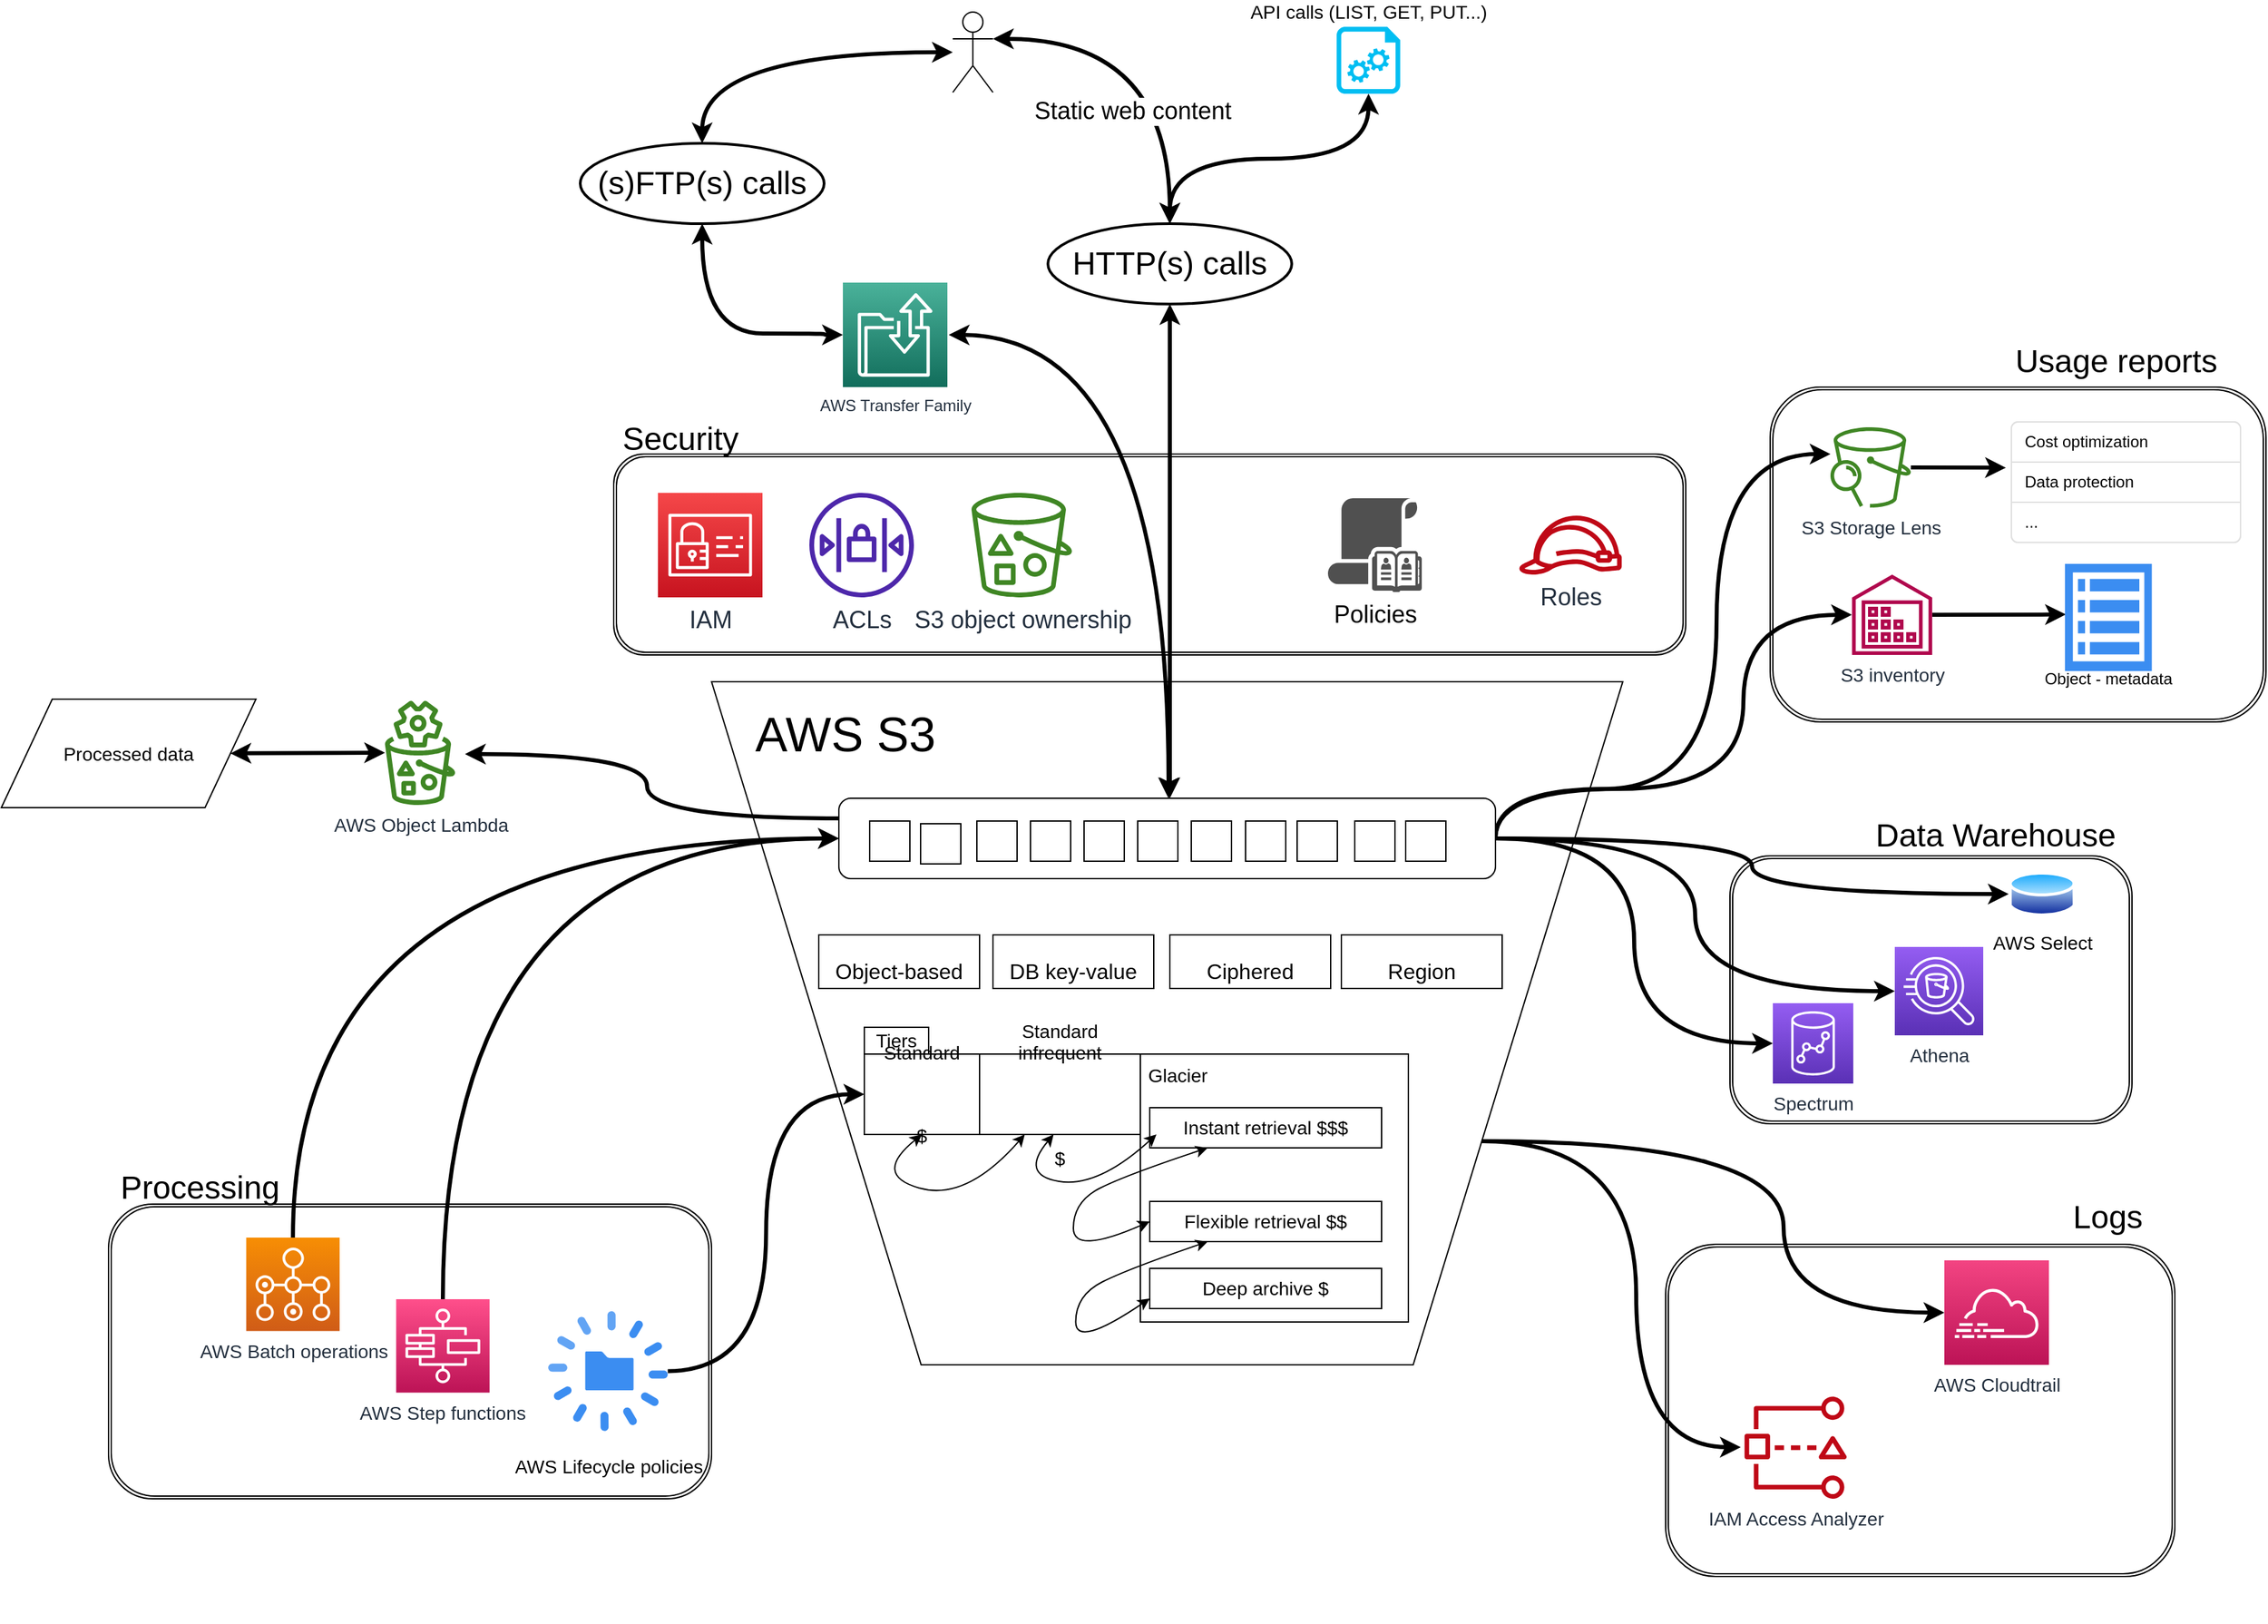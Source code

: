 <mxfile version="20.8.16" type="device"><diagram name="Página-1" id="xeMUyKzGkT68oVm6cLZ5"><mxGraphModel dx="2950" dy="1035" grid="1" gridSize="10" guides="1" tooltips="1" connect="1" arrows="1" fold="1" page="1" pageScale="1" pageWidth="1200" pageHeight="1920" math="0" shadow="0"><root><mxCell id="0"/><mxCell id="1" parent="0"/><mxCell id="gv7XpiOYQOsah1-6EKOj-10" value="&lt;font style=&quot;font-size: 24px;&quot;&gt;Security&amp;nbsp; &amp;nbsp; &amp;nbsp; &amp;nbsp; &amp;nbsp; &amp;nbsp; &amp;nbsp; &amp;nbsp; &amp;nbsp; &amp;nbsp; &amp;nbsp; &amp;nbsp; &amp;nbsp; &amp;nbsp; &amp;nbsp; &amp;nbsp; &amp;nbsp; &amp;nbsp; &amp;nbsp; &amp;nbsp; &amp;nbsp; &amp;nbsp; &amp;nbsp; &amp;nbsp; &amp;nbsp; &amp;nbsp; &amp;nbsp; &amp;nbsp; &amp;nbsp; &amp;nbsp; &amp;nbsp; &amp;nbsp; &amp;nbsp; &amp;nbsp; &amp;nbsp; &amp;nbsp; &amp;nbsp; &amp;nbsp; &amp;nbsp; &amp;nbsp; &amp;nbsp; &amp;nbsp; &amp;nbsp; &amp;nbsp; &amp;nbsp; &amp;nbsp; &amp;nbsp; &amp;nbsp; &amp;nbsp; &amp;nbsp; &amp;nbsp; &amp;nbsp; &amp;nbsp; &amp;nbsp; &amp;nbsp; &amp;nbsp; &amp;nbsp; &amp;nbsp; &amp;nbsp; &amp;nbsp; &amp;nbsp; &amp;nbsp; &amp;nbsp; &amp;nbsp; &amp;nbsp; &amp;nbsp; &amp;nbsp; &amp;nbsp; &amp;nbsp; &amp;nbsp; &amp;nbsp; &amp;nbsp; &amp;nbsp; &amp;nbsp; &amp;nbsp; &amp;nbsp; &amp;nbsp; &amp;nbsp; &amp;nbsp; &amp;nbsp; &amp;nbsp; &amp;nbsp; &amp;nbsp; &amp;nbsp; &amp;nbsp; &amp;nbsp; &amp;nbsp; &amp;nbsp; &amp;nbsp; &amp;nbsp; &amp;nbsp; &amp;nbsp; &amp;nbsp; &amp;nbsp; &amp;nbsp; &amp;nbsp; &amp;nbsp; &amp;nbsp; &amp;nbsp; &amp;nbsp; &amp;nbsp;&amp;nbsp;&lt;/font&gt;&lt;br&gt;&lt;br&gt;&lt;br&gt;&lt;br&gt;&lt;br&gt;&lt;br&gt;&lt;br&gt;&lt;br&gt;&lt;br&gt;&lt;br&gt;&lt;br&gt;" style="shape=ext;double=1;rounded=1;whiteSpace=wrap;html=1;" parent="1" vertex="1"><mxGeometry x="-53" y="370" width="800" height="150" as="geometry"/></mxCell><mxCell id="gv7XpiOYQOsah1-6EKOj-12" value="&amp;nbsp; &amp;nbsp;AWS S3&amp;nbsp; &amp;nbsp; &amp;nbsp; &amp;nbsp; &amp;nbsp; &amp;nbsp; &amp;nbsp; &amp;nbsp; &amp;nbsp; &amp;nbsp; &amp;nbsp; &amp;nbsp; &amp;nbsp; &amp;nbsp; &amp;nbsp; &amp;nbsp; &amp;nbsp; &amp;nbsp; &amp;nbsp; &amp;nbsp; &amp;nbsp; &amp;nbsp; &amp;nbsp; &amp;nbsp; &amp;nbsp; &amp;nbsp;&lt;br&gt;&lt;br&gt;&amp;nbsp; &amp;nbsp; &amp;nbsp; &amp;nbsp; &amp;nbsp; &amp;nbsp; &amp;nbsp; &amp;nbsp; &amp;nbsp; &amp;nbsp;&lt;br&gt;&lt;br&gt;&amp;nbsp; &amp;nbsp; &amp;nbsp; &amp;nbsp; &amp;nbsp; &amp;nbsp; &amp;nbsp; &amp;nbsp; &amp;nbsp; &amp;nbsp; &amp;nbsp; &amp;nbsp;&amp;nbsp;&lt;br&gt;&lt;br&gt;&lt;br&gt;&lt;br&gt;&lt;br&gt;&lt;br&gt;&lt;br&gt;" style="verticalLabelPosition=middle;verticalAlign=middle;html=1;shape=trapezoid;perimeter=trapezoidPerimeter;whiteSpace=wrap;size=0.23;arcSize=10;flipV=1;labelPosition=center;align=center;fontSize=36;" parent="1" vertex="1"><mxGeometry x="20" y="540" width="680" height="510" as="geometry"/></mxCell><mxCell id="gv7XpiOYQOsah1-6EKOj-15" value="&lt;font style=&quot;font-size: 24px;&quot;&gt;&amp;nbsp; &amp;nbsp; &amp;nbsp; &amp;nbsp; &amp;nbsp; &amp;nbsp; &amp;nbsp; &amp;nbsp; &amp;nbsp; &amp;nbsp; &amp;nbsp; &amp;nbsp; &amp;nbsp; &amp;nbsp; &amp;nbsp; &amp;nbsp; &amp;nbsp; &amp;nbsp; &amp;nbsp; &amp;nbsp; &amp;nbsp; Logs&lt;br&gt;&lt;br&gt;&lt;br&gt;&amp;nbsp;&lt;br&gt;&lt;br&gt;&lt;br&gt;&lt;br&gt;&lt;br&gt;&lt;br&gt;&lt;br&gt;&lt;br&gt;&lt;/font&gt;" style="shape=ext;double=1;rounded=1;whiteSpace=wrap;html=1;" parent="1" vertex="1"><mxGeometry x="732" y="960" width="380" height="248" as="geometry"/></mxCell><mxCell id="gv7XpiOYQOsah1-6EKOj-16" value="&lt;font size=&quot;3&quot;&gt;Object-based&lt;/font&gt;" style="rounded=0;whiteSpace=wrap;html=1;fontSize=36;" parent="1" vertex="1"><mxGeometry x="100" y="729" width="120" height="40" as="geometry"/></mxCell><mxCell id="gv7XpiOYQOsah1-6EKOj-19" value="&lt;font size=&quot;3&quot;&gt;DB key-value&lt;/font&gt;" style="rounded=0;whiteSpace=wrap;html=1;fontSize=36;" parent="1" vertex="1"><mxGeometry x="230" y="729" width="120" height="40" as="geometry"/></mxCell><mxCell id="gv7XpiOYQOsah1-6EKOj-20" value="&lt;font size=&quot;3&quot;&gt;Ciphered&lt;/font&gt;" style="rounded=0;whiteSpace=wrap;html=1;fontSize=36;" parent="1" vertex="1"><mxGeometry x="362" y="729" width="120" height="40" as="geometry"/></mxCell><mxCell id="gv7XpiOYQOsah1-6EKOj-34" value="Tiers" style="rounded=0;whiteSpace=wrap;html=1;fontSize=14;" parent="1" vertex="1"><mxGeometry x="134" y="798" width="48" height="20" as="geometry"/></mxCell><mxCell id="gv7XpiOYQOsah1-6EKOj-35" value="Standard $$$$$" style="rounded=0;whiteSpace=wrap;html=1;fontSize=14;" parent="1" vertex="1"><mxGeometry x="134" y="818" width="86" height="60" as="geometry"/></mxCell><mxCell id="gv7XpiOYQOsah1-6EKOj-36" value="Standard infrequent&lt;br&gt;&amp;nbsp;$$$$$" style="rounded=0;whiteSpace=wrap;html=1;fontSize=14;" parent="1" vertex="1"><mxGeometry x="220" y="818" width="120" height="60" as="geometry"/></mxCell><mxCell id="gv7XpiOYQOsah1-6EKOj-37" value="Glacier&amp;nbsp; &amp;nbsp; &amp;nbsp; &amp;nbsp; &amp;nbsp; &amp;nbsp; &amp;nbsp; &amp;nbsp; &amp;nbsp; &amp;nbsp; &amp;nbsp; &amp;nbsp; &amp;nbsp; &amp;nbsp; &amp;nbsp; &amp;nbsp; &amp;nbsp; &amp;nbsp; &amp;nbsp;&lt;br&gt;&lt;br&gt;&lt;br&gt;&lt;br&gt;&lt;br&gt;&lt;br&gt;&lt;br&gt;&lt;br&gt;&lt;br&gt;&lt;br&gt;&amp;nbsp; &amp;nbsp; &amp;nbsp; &amp;nbsp; &amp;nbsp;&amp;nbsp;" style="whiteSpace=wrap;html=1;aspect=fixed;fontSize=14;" parent="1" vertex="1"><mxGeometry x="340" y="818" width="200" height="200" as="geometry"/></mxCell><mxCell id="gv7XpiOYQOsah1-6EKOj-38" value="Instant retrieval $$$" style="rounded=0;whiteSpace=wrap;html=1;fontSize=14;" parent="1" vertex="1"><mxGeometry x="347" y="858" width="173" height="30" as="geometry"/></mxCell><mxCell id="gv7XpiOYQOsah1-6EKOj-39" value="Flexible retrieval $$" style="rounded=0;whiteSpace=wrap;html=1;fontSize=14;" parent="1" vertex="1"><mxGeometry x="347" y="928" width="173" height="30" as="geometry"/></mxCell><mxCell id="gv7XpiOYQOsah1-6EKOj-40" value="Deep archive $" style="rounded=0;whiteSpace=wrap;html=1;fontSize=14;" parent="1" vertex="1"><mxGeometry x="347" y="978" width="173" height="30" as="geometry"/></mxCell><mxCell id="gv7XpiOYQOsah1-6EKOj-41" value="&lt;font size=&quot;3&quot;&gt;Region&lt;/font&gt;" style="rounded=0;whiteSpace=wrap;html=1;fontSize=36;" parent="1" vertex="1"><mxGeometry x="490" y="729" width="120" height="40" as="geometry"/></mxCell><mxCell id="gv7XpiOYQOsah1-6EKOj-47" value="" style="curved=1;endArrow=classic;html=1;rounded=0;fontSize=14;exitX=0.5;exitY=1;exitDx=0;exitDy=0;startArrow=classic;startFill=1;" parent="1" source="gv7XpiOYQOsah1-6EKOj-35" target="gv7XpiOYQOsah1-6EKOj-36" edge="1"><mxGeometry width="50" height="50" relative="1" as="geometry"><mxPoint x="210" y="978" as="sourcePoint"/><mxPoint x="260" y="928" as="targetPoint"/><Array as="points"><mxPoint x="140" y="908"/><mxPoint x="210" y="928"/></Array></mxGeometry></mxCell><mxCell id="gv7XpiOYQOsah1-6EKOj-48" value="" style="curved=1;endArrow=classic;html=1;rounded=0;fontSize=14;exitX=0.5;exitY=1;exitDx=0;exitDy=0;startArrow=classic;startFill=1;" parent="1" edge="1"><mxGeometry width="50" height="50" relative="1" as="geometry"><mxPoint x="275.25" y="878" as="sourcePoint"/><mxPoint x="352" y="878" as="targetPoint"/><Array as="points"><mxPoint x="250" y="908"/><mxPoint x="308.25" y="918"/></Array></mxGeometry></mxCell><mxCell id="gv7XpiOYQOsah1-6EKOj-49" value="" style="curved=1;endArrow=classic;html=1;rounded=0;fontSize=14;exitX=0.25;exitY=1;exitDx=0;exitDy=0;entryX=0;entryY=0.5;entryDx=0;entryDy=0;startArrow=classic;startFill=1;" parent="1" source="gv7XpiOYQOsah1-6EKOj-38" target="gv7XpiOYQOsah1-6EKOj-39" edge="1"><mxGeometry width="50" height="50" relative="1" as="geometry"><mxPoint x="265.25" y="948" as="sourcePoint"/><mxPoint x="342" y="948" as="targetPoint"/><Array as="points"><mxPoint x="330" y="908"/><mxPoint x="290" y="928"/><mxPoint x="290" y="968"/></Array></mxGeometry></mxCell><mxCell id="gv7XpiOYQOsah1-6EKOj-50" value="" style="curved=1;endArrow=classic;html=1;rounded=0;fontSize=14;exitX=0.25;exitY=1;exitDx=0;exitDy=0;entryX=0;entryY=0.75;entryDx=0;entryDy=0;startArrow=classic;startFill=1;" parent="1" source="gv7XpiOYQOsah1-6EKOj-39" target="gv7XpiOYQOsah1-6EKOj-40" edge="1"><mxGeometry width="50" height="50" relative="1" as="geometry"><mxPoint x="392" y="958" as="sourcePoint"/><mxPoint x="348.75" y="1013" as="targetPoint"/><Array as="points"><mxPoint x="331.75" y="978"/><mxPoint x="291.75" y="998"/><mxPoint x="291.75" y="1038"/></Array></mxGeometry></mxCell><mxCell id="gv7XpiOYQOsah1-6EKOj-56" value="&lt;font style=&quot;font-size: 14px;&quot;&gt;AWS Cloudtrail&lt;/font&gt;" style="sketch=0;points=[[0,0,0],[0.25,0,0],[0.5,0,0],[0.75,0,0],[1,0,0],[0,1,0],[0.25,1,0],[0.5,1,0],[0.75,1,0],[1,1,0],[0,0.25,0],[0,0.5,0],[0,0.75,0],[1,0.25,0],[1,0.5,0],[1,0.75,0]];points=[[0,0,0],[0.25,0,0],[0.5,0,0],[0.75,0,0],[1,0,0],[0,1,0],[0.25,1,0],[0.5,1,0],[0.75,1,0],[1,1,0],[0,0.25,0],[0,0.5,0],[0,0.75,0],[1,0.25,0],[1,0.5,0],[1,0.75,0]];outlineConnect=0;fontColor=#232F3E;gradientColor=#F34482;gradientDirection=north;fillColor=#BC1356;strokeColor=#ffffff;dashed=0;verticalLabelPosition=bottom;verticalAlign=top;align=center;html=1;fontSize=12;fontStyle=0;aspect=fixed;shape=mxgraph.aws4.resourceIcon;resIcon=mxgraph.aws4.cloudtrail;" parent="1" vertex="1"><mxGeometry x="940" y="972" width="78" height="78" as="geometry"/></mxCell><mxCell id="gv7XpiOYQOsah1-6EKOj-58" value="&lt;font style=&quot;font-size: 14px;&quot;&gt;IAM Access Analyzer&lt;/font&gt;" style="sketch=0;outlineConnect=0;fontColor=#232F3E;gradientColor=none;fillColor=#BF0816;strokeColor=none;dashed=0;verticalLabelPosition=bottom;verticalAlign=top;align=center;html=1;fontSize=12;fontStyle=0;aspect=fixed;pointerEvents=1;shape=mxgraph.aws4.access_analyzer;" parent="1" vertex="1"><mxGeometry x="790" y="1073" width="78" height="77" as="geometry"/></mxCell><mxCell id="gv7XpiOYQOsah1-6EKOj-62" value="" style="group;labelPosition=left;verticalLabelPosition=top;align=right;verticalAlign=bottom;" parent="1" vertex="1" connectable="0"><mxGeometry x="810" y="320" width="370" height="250" as="geometry"/></mxCell><mxCell id="gv7XpiOYQOsah1-6EKOj-14" value="&lt;font style=&quot;font-size: 24px;&quot;&gt;&amp;nbsp; &amp;nbsp; &amp;nbsp; &amp;nbsp; &amp;nbsp; &amp;nbsp; &amp;nbsp; &amp;nbsp; &amp;nbsp; &amp;nbsp; &amp;nbsp; Usage reports&lt;br&gt;&lt;br&gt;&lt;br&gt;&lt;br&gt;&lt;br&gt;&lt;br&gt;&lt;br&gt;&lt;br&gt;&lt;br&gt;&lt;br&gt;&lt;br&gt;&lt;/font&gt;" style="shape=ext;double=1;rounded=1;whiteSpace=wrap;html=1;" parent="gv7XpiOYQOsah1-6EKOj-62" vertex="1"><mxGeometry width="370" height="250" as="geometry"/></mxCell><mxCell id="gv7XpiOYQOsah1-6EKOj-129" value="" style="edgeStyle=orthogonalEdgeStyle;curved=1;rounded=0;orthogonalLoop=1;jettySize=auto;html=1;strokeColor=default;strokeWidth=3;fontSize=12;endArrow=classic;endFill=1;entryX=-0.024;entryY=0.141;entryDx=0;entryDy=0;entryPerimeter=0;" parent="gv7XpiOYQOsah1-6EKOj-62" source="gv7XpiOYQOsah1-6EKOj-59" target="gv7XpiOYQOsah1-6EKOj-127" edge="1"><mxGeometry relative="1" as="geometry"/></mxCell><mxCell id="gv7XpiOYQOsah1-6EKOj-59" value="&lt;font style=&quot;font-size: 14px;&quot;&gt;S3 Storage Lens&lt;/font&gt;" style="sketch=0;outlineConnect=0;fontColor=#232F3E;gradientColor=none;fillColor=#3F8624;strokeColor=none;dashed=0;verticalLabelPosition=bottom;verticalAlign=top;align=center;html=1;fontSize=12;fontStyle=0;aspect=fixed;pointerEvents=1;shape=mxgraph.aws4.s3_storage_lens;" parent="gv7XpiOYQOsah1-6EKOj-62" vertex="1"><mxGeometry x="45" y="30" width="60" height="60" as="geometry"/></mxCell><mxCell id="gv7XpiOYQOsah1-6EKOj-138" style="edgeStyle=orthogonalEdgeStyle;curved=1;rounded=0;orthogonalLoop=1;jettySize=auto;html=1;entryX=0.01;entryY=0.472;entryDx=0;entryDy=0;entryPerimeter=0;strokeColor=default;strokeWidth=3;fontSize=12;endArrow=classic;endFill=1;" parent="gv7XpiOYQOsah1-6EKOj-62" source="gv7XpiOYQOsah1-6EKOj-60" target="gv7XpiOYQOsah1-6EKOj-137" edge="1"><mxGeometry relative="1" as="geometry"/></mxCell><mxCell id="gv7XpiOYQOsah1-6EKOj-60" value="&lt;font style=&quot;font-size: 14px;&quot;&gt;S3 inventory&lt;/font&gt;" style="sketch=0;outlineConnect=0;fontColor=#232F3E;gradientColor=none;fillColor=#B0084D;strokeColor=none;dashed=0;verticalLabelPosition=bottom;verticalAlign=top;align=center;html=1;fontSize=12;fontStyle=0;aspect=fixed;pointerEvents=1;shape=mxgraph.aws4.inventory;" parent="gv7XpiOYQOsah1-6EKOj-62" vertex="1"><mxGeometry x="61" y="140" width="60" height="60" as="geometry"/></mxCell><mxCell id="gv7XpiOYQOsah1-6EKOj-125" value="" style="html=1;shadow=0;dashed=0;shape=mxgraph.bootstrap.rrect;rSize=5;strokeColor=#DFDFDF;html=1;whiteSpace=wrap;fillColor=#FFFFFF;fontColor=#000000;fontSize=12;" parent="gv7XpiOYQOsah1-6EKOj-62" vertex="1"><mxGeometry x="180" y="26" width="171" height="90" as="geometry"/></mxCell><mxCell id="gv7XpiOYQOsah1-6EKOj-126" value="Cost optimization" style="strokeColor=inherit;fillColor=inherit;gradientColor=inherit;fontColor=inherit;html=1;shadow=0;dashed=0;shape=mxgraph.bootstrap.topButton;rSize=5;perimeter=none;whiteSpace=wrap;resizeWidth=1;align=left;spacing=10;fontSize=12;" parent="gv7XpiOYQOsah1-6EKOj-125" vertex="1"><mxGeometry width="171" height="30" relative="1" as="geometry"/></mxCell><mxCell id="gv7XpiOYQOsah1-6EKOj-127" value="Data protection" style="strokeColor=inherit;fillColor=inherit;gradientColor=inherit;fontColor=inherit;html=1;shadow=0;dashed=0;perimeter=none;whiteSpace=wrap;resizeWidth=1;align=left;spacing=10;fontSize=12;" parent="gv7XpiOYQOsah1-6EKOj-125" vertex="1"><mxGeometry width="171" height="30" relative="1" as="geometry"><mxPoint y="30" as="offset"/></mxGeometry></mxCell><mxCell id="gv7XpiOYQOsah1-6EKOj-128" value="..." style="strokeColor=inherit;fillColor=inherit;gradientColor=inherit;fontColor=inherit;html=1;shadow=0;dashed=0;shape=mxgraph.bootstrap.bottomButton;rSize=5;perimeter=none;whiteSpace=wrap;resizeWidth=1;resizeHeight=0;align=left;spacing=10;fontSize=12;" parent="gv7XpiOYQOsah1-6EKOj-125" vertex="1"><mxGeometry y="1" width="171" height="30" relative="1" as="geometry"><mxPoint y="-30" as="offset"/></mxGeometry></mxCell><mxCell id="gv7XpiOYQOsah1-6EKOj-137" value="&lt;br&gt;&lt;br&gt;&lt;br&gt;&lt;br&gt;&lt;br&gt;Object - metadata" style="sketch=0;html=1;aspect=fixed;strokeColor=none;shadow=0;align=center;verticalAlign=top;fillColor=#3B8DF1;shape=mxgraph.gcp2.view_list;fontSize=12;" parent="gv7XpiOYQOsah1-6EKOj-62" vertex="1"><mxGeometry x="220" y="132" width="64.8" height="80" as="geometry"/></mxCell><mxCell id="gv7XpiOYQOsah1-6EKOj-66" value="" style="group" parent="1" vertex="1" connectable="0"><mxGeometry x="-430" y="930" width="450" height="220" as="geometry"/></mxCell><mxCell id="gv7XpiOYQOsah1-6EKOj-11" value="&lt;font style=&quot;font-size: 24px;&quot;&gt;&lt;font style=&quot;&quot;&gt;Processing&amp;nbsp; &amp;nbsp; &amp;nbsp; &lt;/font&gt;&amp;nbsp; &amp;nbsp; &amp;nbsp; &amp;nbsp; &amp;nbsp; &amp;nbsp; &amp;nbsp; &amp;nbsp; &amp;nbsp; &amp;nbsp; &amp;nbsp; &amp;nbsp; &amp;nbsp; &amp;nbsp; &amp;nbsp; &amp;nbsp; &amp;nbsp; &amp;nbsp; &amp;nbsp; &amp;nbsp; &amp;nbsp; &amp;nbsp; &amp;nbsp; &amp;nbsp; &amp;nbsp; &amp;nbsp; &amp;nbsp; &amp;nbsp; &amp;nbsp;&lt;br&gt;&amp;nbsp; &amp;nbsp; &amp;nbsp; &amp;nbsp; &amp;nbsp; &amp;nbsp; &amp;nbsp; &amp;nbsp; &amp;nbsp; &amp;nbsp; &amp;nbsp; &amp;nbsp; &amp;nbsp; &amp;nbsp; &amp;nbsp; &amp;nbsp; &amp;nbsp; &amp;nbsp; &amp;nbsp; &amp;nbsp; &amp;nbsp; &amp;nbsp; &amp;nbsp; &amp;nbsp;&amp;nbsp;&lt;/font&gt;&lt;br&gt;&lt;br&gt;&lt;br&gt;&lt;br&gt;&lt;br&gt;&lt;br&gt;&lt;br&gt;&lt;br&gt;&lt;br&gt;&lt;br&gt;&lt;br&gt;&lt;br&gt;&lt;br&gt;&lt;br&gt;" style="shape=ext;double=1;rounded=1;whiteSpace=wrap;html=1;" parent="gv7XpiOYQOsah1-6EKOj-66" vertex="1"><mxGeometry width="450" height="220" as="geometry"/></mxCell><mxCell id="gv7XpiOYQOsah1-6EKOj-51" value="&lt;font style=&quot;font-size: 14px;&quot;&gt;AWS Batch operations&lt;/font&gt;" style="sketch=0;points=[[0,0,0],[0.25,0,0],[0.5,0,0],[0.75,0,0],[1,0,0],[0,1,0],[0.25,1,0],[0.5,1,0],[0.75,1,0],[1,1,0],[0,0.25,0],[0,0.5,0],[0,0.75,0],[1,0.25,0],[1,0.5,0],[1,0.75,0]];outlineConnect=0;fontColor=#232F3E;gradientColor=#F78E04;gradientDirection=north;fillColor=#D05C17;strokeColor=#ffffff;dashed=0;verticalLabelPosition=bottom;verticalAlign=top;align=center;html=1;fontSize=12;fontStyle=0;aspect=fixed;shape=mxgraph.aws4.resourceIcon;resIcon=mxgraph.aws4.batch;" parent="gv7XpiOYQOsah1-6EKOj-66" vertex="1"><mxGeometry x="102.745" y="25" width="69.702" height="69.702" as="geometry"/></mxCell><mxCell id="gv7XpiOYQOsah1-6EKOj-67" value="&lt;font style=&quot;font-size: 14px;&quot;&gt;AWS Step functions&lt;/font&gt;" style="sketch=0;points=[[0,0,0],[0.25,0,0],[0.5,0,0],[0.75,0,0],[1,0,0],[0,1,0],[0.25,1,0],[0.5,1,0],[0.75,1,0],[1,1,0],[0,0.25,0],[0,0.5,0],[0,0.75,0],[1,0.25,0],[1,0.5,0],[1,0.75,0]];outlineConnect=0;fontColor=#232F3E;gradientColor=#FF4F8B;gradientDirection=north;fillColor=#BC1356;strokeColor=#ffffff;dashed=0;verticalLabelPosition=bottom;verticalAlign=top;align=center;html=1;fontSize=12;fontStyle=0;aspect=fixed;shape=mxgraph.aws4.resourceIcon;resIcon=mxgraph.aws4.step_functions;" parent="gv7XpiOYQOsah1-6EKOj-66" vertex="1"><mxGeometry x="214.638" y="71" width="69.702" height="69.702" as="geometry"/></mxCell><mxCell id="gv7XpiOYQOsah1-6EKOj-72" value="&lt;font style=&quot;font-size: 18px;&quot;&gt;IAM&lt;/font&gt;" style="sketch=0;points=[[0,0,0],[0.25,0,0],[0.5,0,0],[0.75,0,0],[1,0,0],[0,1,0],[0.25,1,0],[0.5,1,0],[0.75,1,0],[1,1,0],[0,0.25,0],[0,0.5,0],[0,0.75,0],[1,0.25,0],[1,0.5,0],[1,0.75,0]];outlineConnect=0;fontColor=#232F3E;gradientColor=#F54749;gradientDirection=north;fillColor=#C7131F;strokeColor=#ffffff;dashed=0;verticalLabelPosition=bottom;verticalAlign=top;align=center;html=1;fontSize=12;fontStyle=0;aspect=fixed;shape=mxgraph.aws4.resourceIcon;resIcon=mxgraph.aws4.identity_and_access_management;" parent="1" vertex="1"><mxGeometry x="-20" y="399" width="78" height="78" as="geometry"/></mxCell><mxCell id="gv7XpiOYQOsah1-6EKOj-74" value="&lt;font style=&quot;font-size: 18px;&quot;&gt;ACLs&lt;/font&gt;" style="sketch=0;outlineConnect=0;fontColor=#232F3E;gradientColor=none;fillColor=#4D27AA;strokeColor=none;dashed=0;verticalLabelPosition=bottom;verticalAlign=top;align=center;html=1;fontSize=12;fontStyle=0;aspect=fixed;pointerEvents=1;shape=mxgraph.aws4.network_access_control_list;" parent="1" vertex="1"><mxGeometry x="93" y="399" width="78" height="78" as="geometry"/></mxCell><mxCell id="gv7XpiOYQOsah1-6EKOj-76" value="&lt;font style=&quot;font-size: 18px;&quot;&gt;S3 object ownership&lt;/font&gt;" style="sketch=0;outlineConnect=0;fontColor=#232F3E;gradientColor=none;fillColor=#3F8624;strokeColor=none;dashed=0;verticalLabelPosition=bottom;verticalAlign=top;align=center;html=1;fontSize=12;fontStyle=0;aspect=fixed;pointerEvents=1;shape=mxgraph.aws4.bucket_with_objects;" parent="1" vertex="1"><mxGeometry x="214" y="399" width="75" height="78" as="geometry"/></mxCell><mxCell id="gv7XpiOYQOsah1-6EKOj-77" value="Policies" style="sketch=0;pointerEvents=1;shadow=0;dashed=0;html=1;strokeColor=none;fillColor=#505050;labelPosition=center;verticalLabelPosition=bottom;verticalAlign=top;outlineConnect=0;align=center;shape=mxgraph.office.security.address_book_policies;fontSize=18;" parent="1" vertex="1"><mxGeometry x="480" y="403" width="70" height="70" as="geometry"/></mxCell><mxCell id="gv7XpiOYQOsah1-6EKOj-78" value="&lt;font style=&quot;font-size: 18px;&quot;&gt;Roles&lt;/font&gt;" style="sketch=0;outlineConnect=0;fontColor=#232F3E;gradientColor=none;fillColor=#BF0816;strokeColor=none;dashed=0;verticalLabelPosition=bottom;verticalAlign=top;align=center;html=1;fontSize=12;fontStyle=0;aspect=fixed;pointerEvents=1;shape=mxgraph.aws4.role;" parent="1" vertex="1"><mxGeometry x="622" y="416" width="78" height="44" as="geometry"/></mxCell><mxCell id="gv7XpiOYQOsah1-6EKOj-79" value="" style="group" parent="1" vertex="1" connectable="0"><mxGeometry x="780" y="670" width="300" height="200" as="geometry"/></mxCell><mxCell id="gv7XpiOYQOsah1-6EKOj-13" value="&amp;nbsp; &amp;nbsp; &amp;nbsp; &amp;nbsp; &amp;nbsp; &amp;nbsp; &amp;nbsp; &amp;nbsp; &amp;nbsp; &amp;nbsp; &amp;nbsp; &amp;nbsp; &amp;nbsp; &amp;nbsp; &amp;nbsp;&lt;font style=&quot;font-size: 24px;&quot;&gt;Data Warehouse&lt;/font&gt;&lt;br&gt;&lt;br&gt;&lt;br&gt;&lt;br&gt;&lt;br&gt;&lt;br&gt;&lt;br&gt;&lt;br&gt;&lt;br&gt;&lt;br&gt;&lt;br&gt;&lt;br&gt;&lt;br&gt;&lt;br&gt;&lt;br&gt;&lt;br&gt;&lt;br&gt;" style="shape=ext;double=1;rounded=1;whiteSpace=wrap;html=1;" parent="gv7XpiOYQOsah1-6EKOj-79" vertex="1"><mxGeometry width="300" height="200" as="geometry"/></mxCell><mxCell id="gv7XpiOYQOsah1-6EKOj-63" value="&lt;font style=&quot;font-size: 14px;&quot;&gt;Athena&lt;/font&gt;" style="sketch=0;points=[[0,0,0],[0.25,0,0],[0.5,0,0],[0.75,0,0],[1,0,0],[0,1,0],[0.25,1,0],[0.5,1,0],[0.75,1,0],[1,1,0],[0,0.25,0],[0,0.5,0],[0,0.75,0],[1,0.25,0],[1,0.5,0],[1,0.75,0]];outlineConnect=0;fontColor=#232F3E;gradientColor=#945DF2;gradientDirection=north;fillColor=#5A30B5;strokeColor=#ffffff;dashed=0;verticalLabelPosition=bottom;verticalAlign=top;align=center;html=1;fontSize=12;fontStyle=0;aspect=fixed;shape=mxgraph.aws4.resourceIcon;resIcon=mxgraph.aws4.athena;" parent="gv7XpiOYQOsah1-6EKOj-79" vertex="1"><mxGeometry x="123" y="68" width="66" height="66" as="geometry"/></mxCell><mxCell id="gv7XpiOYQOsah1-6EKOj-64" value="&lt;font style=&quot;font-size: 14px;&quot;&gt;Spectrum&lt;/font&gt;" style="sketch=0;points=[[0,0,0],[0.25,0,0],[0.5,0,0],[0.75,0,0],[1,0,0],[0,1,0],[0.25,1,0],[0.5,1,0],[0.75,1,0],[1,1,0],[0,0.25,0],[0,0.5,0],[0,0.75,0],[1,0.25,0],[1,0.5,0],[1,0.75,0]];outlineConnect=0;fontColor=#232F3E;gradientColor=#945DF2;gradientDirection=north;fillColor=#5A30B5;strokeColor=#ffffff;dashed=0;verticalLabelPosition=bottom;verticalAlign=top;align=center;html=1;fontSize=12;fontStyle=0;aspect=fixed;shape=mxgraph.aws4.resourceIcon;resIcon=mxgraph.aws4.redshift;" parent="gv7XpiOYQOsah1-6EKOj-79" vertex="1"><mxGeometry x="32" y="110" width="60" height="60" as="geometry"/></mxCell><mxCell id="gv7XpiOYQOsah1-6EKOj-65" value="AWS Select" style="aspect=fixed;perimeter=ellipsePerimeter;html=1;align=center;shadow=0;dashed=0;spacingTop=3;image;image=img/lib/active_directory/database.svg;fontSize=14;" parent="gv7XpiOYQOsah1-6EKOj-79" vertex="1"><mxGeometry x="208" y="10" width="50" height="37" as="geometry"/></mxCell><mxCell id="gv7XpiOYQOsah1-6EKOj-81" style="edgeStyle=orthogonalEdgeStyle;rounded=0;orthogonalLoop=1;jettySize=auto;html=1;exitX=1;exitY=0.5;exitDx=0;exitDy=0;fontSize=18;entryX=-0.002;entryY=0.5;entryDx=0;entryDy=0;entryPerimeter=0;strokeColor=default;endArrow=classic;endFill=1;curved=1;strokeWidth=3;" parent="1" source="gv7XpiOYQOsah1-6EKOj-100" target="gv7XpiOYQOsah1-6EKOj-60" edge="1"><mxGeometry relative="1" as="geometry"><mxPoint x="605" y="659" as="sourcePoint"/><Array as="points"><mxPoint x="605" y="620"/><mxPoint x="790" y="620"/><mxPoint x="790" y="490"/></Array></mxGeometry></mxCell><mxCell id="gv7XpiOYQOsah1-6EKOj-82" style="edgeStyle=orthogonalEdgeStyle;rounded=0;orthogonalLoop=1;jettySize=auto;html=1;fontSize=18;entryX=0;entryY=0.333;entryDx=0;entryDy=0;entryPerimeter=0;strokeColor=default;endArrow=classic;endFill=1;curved=1;strokeWidth=3;exitX=1;exitY=0.5;exitDx=0;exitDy=0;" parent="1" source="gv7XpiOYQOsah1-6EKOj-100" target="gv7XpiOYQOsah1-6EKOj-59" edge="1"><mxGeometry relative="1" as="geometry"><mxPoint x="620" y="620" as="sourcePoint"/><mxPoint x="909.983" y="500.0" as="targetPoint"/><Array as="points"><mxPoint x="605" y="620"/><mxPoint x="770" y="620"/><mxPoint x="770" y="370"/></Array></mxGeometry></mxCell><mxCell id="gv7XpiOYQOsah1-6EKOj-83" style="edgeStyle=orthogonalEdgeStyle;curved=1;rounded=0;orthogonalLoop=1;jettySize=auto;html=1;exitX=0.5;exitY=0;exitDx=0;exitDy=0;exitPerimeter=0;entryX=0;entryY=0.5;entryDx=0;entryDy=0;strokeColor=default;strokeWidth=3;fontSize=18;endArrow=classic;endFill=1;" parent="1" source="gv7XpiOYQOsah1-6EKOj-67" target="gv7XpiOYQOsah1-6EKOj-100" edge="1"><mxGeometry relative="1" as="geometry"><mxPoint x="98" y="659" as="targetPoint"/></mxGeometry></mxCell><mxCell id="gv7XpiOYQOsah1-6EKOj-84" style="edgeStyle=orthogonalEdgeStyle;curved=1;rounded=0;orthogonalLoop=1;jettySize=auto;html=1;exitX=0.5;exitY=0;exitDx=0;exitDy=0;exitPerimeter=0;entryX=0;entryY=0.5;entryDx=0;entryDy=0;strokeColor=default;strokeWidth=3;fontSize=18;endArrow=classic;endFill=1;" parent="1" source="gv7XpiOYQOsah1-6EKOj-51" target="gv7XpiOYQOsah1-6EKOj-100" edge="1"><mxGeometry relative="1" as="geometry"><mxPoint x="98" y="651.5" as="targetPoint"/></mxGeometry></mxCell><mxCell id="gv7XpiOYQOsah1-6EKOj-134" style="edgeStyle=orthogonalEdgeStyle;curved=1;rounded=0;orthogonalLoop=1;jettySize=auto;html=1;entryX=0;entryY=0.5;entryDx=0;entryDy=0;strokeColor=default;strokeWidth=3;fontSize=12;endArrow=classic;endFill=1;" parent="1" source="gv7XpiOYQOsah1-6EKOj-52" target="gv7XpiOYQOsah1-6EKOj-35" edge="1"><mxGeometry relative="1" as="geometry"/></mxCell><mxCell id="gv7XpiOYQOsah1-6EKOj-52" value="&lt;br&gt;&lt;br&gt;&lt;br&gt;&lt;br&gt;&lt;br&gt;&lt;br&gt;AWS Lifecycle policies" style="sketch=0;html=1;aspect=fixed;strokeColor=none;shadow=0;align=center;verticalAlign=top;fillColor=#3B8DF1;shape=mxgraph.gcp2.lifecycle;fontSize=14;" parent="1" vertex="1"><mxGeometry x="-102.043" y="1010" width="89.362" height="89.362" as="geometry"/></mxCell><mxCell id="gv7XpiOYQOsah1-6EKOj-102" style="edgeStyle=orthogonalEdgeStyle;curved=1;rounded=0;orthogonalLoop=1;jettySize=auto;html=1;exitX=1;exitY=0.5;exitDx=0;exitDy=0;entryX=0;entryY=0.5;entryDx=0;entryDy=0;strokeColor=default;strokeWidth=3;fontSize=18;endArrow=classic;endFill=1;" parent="1" source="gv7XpiOYQOsah1-6EKOj-100" target="gv7XpiOYQOsah1-6EKOj-65" edge="1"><mxGeometry relative="1" as="geometry"/></mxCell><mxCell id="gv7XpiOYQOsah1-6EKOj-103" style="edgeStyle=orthogonalEdgeStyle;curved=1;rounded=0;orthogonalLoop=1;jettySize=auto;html=1;exitX=1;exitY=0.5;exitDx=0;exitDy=0;entryX=0;entryY=0.5;entryDx=0;entryDy=0;entryPerimeter=0;strokeColor=default;strokeWidth=3;fontSize=18;endArrow=classic;endFill=1;" parent="1" source="gv7XpiOYQOsah1-6EKOj-100" target="gv7XpiOYQOsah1-6EKOj-63" edge="1"><mxGeometry relative="1" as="geometry"/></mxCell><mxCell id="gv7XpiOYQOsah1-6EKOj-104" style="edgeStyle=orthogonalEdgeStyle;curved=1;rounded=0;orthogonalLoop=1;jettySize=auto;html=1;exitX=1;exitY=0.5;exitDx=0;exitDy=0;entryX=0;entryY=0.5;entryDx=0;entryDy=0;entryPerimeter=0;strokeColor=default;strokeWidth=3;fontSize=18;endArrow=classic;endFill=1;" parent="1" source="gv7XpiOYQOsah1-6EKOj-100" target="gv7XpiOYQOsah1-6EKOj-64" edge="1"><mxGeometry relative="1" as="geometry"/></mxCell><mxCell id="gv7XpiOYQOsah1-6EKOj-150" style="edgeStyle=orthogonalEdgeStyle;curved=1;rounded=0;orthogonalLoop=1;jettySize=auto;html=1;exitX=0;exitY=0.25;exitDx=0;exitDy=0;strokeColor=default;strokeWidth=3;fontSize=24;endArrow=classic;endFill=1;entryX=1.14;entryY=0.513;entryDx=0;entryDy=0;entryPerimeter=0;" parent="1" source="gv7XpiOYQOsah1-6EKOj-100" target="gv7XpiOYQOsah1-6EKOj-143" edge="1"><mxGeometry relative="1" as="geometry"><mxPoint x="-80" y="560.0" as="targetPoint"/></mxGeometry></mxCell><mxCell id="gv7XpiOYQOsah1-6EKOj-100" value="" style="rounded=1;whiteSpace=wrap;html=1;fontSize=18;" parent="1" vertex="1"><mxGeometry x="115" y="627" width="490" height="60" as="geometry"/></mxCell><mxCell id="gv7XpiOYQOsah1-6EKOj-23" value="" style="whiteSpace=wrap;html=1;aspect=fixed;fontSize=14;" parent="1" vertex="1"><mxGeometry x="138" y="644" width="30" height="30" as="geometry"/></mxCell><mxCell id="gv7XpiOYQOsah1-6EKOj-25" value="" style="whiteSpace=wrap;html=1;aspect=fixed;fontSize=14;" parent="1" vertex="1"><mxGeometry x="218" y="644" width="30" height="30" as="geometry"/></mxCell><mxCell id="gv7XpiOYQOsah1-6EKOj-26" value="" style="whiteSpace=wrap;html=1;aspect=fixed;fontSize=14;" parent="1" vertex="1"><mxGeometry x="258" y="644" width="30" height="30" as="geometry"/></mxCell><mxCell id="gv7XpiOYQOsah1-6EKOj-29" value="" style="whiteSpace=wrap;html=1;aspect=fixed;fontSize=14;" parent="1" vertex="1"><mxGeometry x="338" y="644" width="30" height="30" as="geometry"/></mxCell><mxCell id="gv7XpiOYQOsah1-6EKOj-30" value="" style="whiteSpace=wrap;html=1;aspect=fixed;fontSize=14;" parent="1" vertex="1"><mxGeometry x="298" y="644" width="30" height="30" as="geometry"/></mxCell><mxCell id="gv7XpiOYQOsah1-6EKOj-31" value="" style="whiteSpace=wrap;html=1;aspect=fixed;fontSize=14;" parent="1" vertex="1"><mxGeometry x="457" y="644" width="30" height="30" as="geometry"/></mxCell><mxCell id="gv7XpiOYQOsah1-6EKOj-43" value="" style="whiteSpace=wrap;html=1;aspect=fixed;fontSize=14;" parent="1" vertex="1"><mxGeometry x="538" y="644" width="30" height="30" as="geometry"/></mxCell><mxCell id="gv7XpiOYQOsah1-6EKOj-24" value="" style="whiteSpace=wrap;html=1;aspect=fixed;fontSize=14;" parent="1" vertex="1"><mxGeometry x="176" y="646" width="30" height="30" as="geometry"/></mxCell><mxCell id="gv7XpiOYQOsah1-6EKOj-28" value="" style="whiteSpace=wrap;html=1;aspect=fixed;fontSize=14;" parent="1" vertex="1"><mxGeometry x="378" y="644" width="30" height="30" as="geometry"/></mxCell><mxCell id="gv7XpiOYQOsah1-6EKOj-101" value="" style="whiteSpace=wrap;html=1;aspect=fixed;fontSize=14;" parent="1" vertex="1"><mxGeometry x="500" y="644" width="30" height="30" as="geometry"/></mxCell><mxCell id="gv7XpiOYQOsah1-6EKOj-105" style="edgeStyle=orthogonalEdgeStyle;curved=1;rounded=0;orthogonalLoop=1;jettySize=auto;html=1;exitX=1;exitY=0.75;exitDx=0;exitDy=0;entryX=0;entryY=0.5;entryDx=0;entryDy=0;entryPerimeter=0;strokeColor=default;strokeWidth=3;fontSize=18;endArrow=classic;endFill=1;" parent="1" source="gv7XpiOYQOsah1-6EKOj-12" target="gv7XpiOYQOsah1-6EKOj-56" edge="1"><mxGeometry relative="1" as="geometry"/></mxCell><mxCell id="gv7XpiOYQOsah1-6EKOj-106" style="edgeStyle=orthogonalEdgeStyle;curved=1;rounded=0;orthogonalLoop=1;jettySize=auto;html=1;exitX=1;exitY=0.75;exitDx=0;exitDy=0;strokeColor=default;strokeWidth=3;fontSize=18;endArrow=classic;endFill=1;entryX=-0.037;entryY=0.5;entryDx=0;entryDy=0;entryPerimeter=0;" parent="1" source="gv7XpiOYQOsah1-6EKOj-12" target="gv7XpiOYQOsah1-6EKOj-58" edge="1"><mxGeometry relative="1" as="geometry"><Array as="points"><mxPoint x="710" y="883"/><mxPoint x="710" y="1112"/></Array></mxGeometry></mxCell><mxCell id="XxfEI1a8HXl9Zz55kegU-3" style="edgeStyle=orthogonalEdgeStyle;rounded=0;orthogonalLoop=1;jettySize=auto;html=1;entryX=0.5;entryY=0;entryDx=0;entryDy=0;entryPerimeter=0;startArrow=classic;startFill=1;endArrow=classic;endFill=1;curved=1;strokeWidth=3;" edge="1" parent="1" source="gv7XpiOYQOsah1-6EKOj-139" target="XxfEI1a8HXl9Zz55kegU-2"><mxGeometry relative="1" as="geometry"/></mxCell><mxCell id="gv7XpiOYQOsah1-6EKOj-139" value="&lt;br&gt;" style="shape=umlActor;verticalLabelPosition=bottom;verticalAlign=top;html=1;outlineConnect=0;fontSize=12;" parent="1" vertex="1"><mxGeometry x="200" y="40" width="30" height="60" as="geometry"/></mxCell><mxCell id="gv7XpiOYQOsah1-6EKOj-152" value="" style="edgeStyle=orthogonalEdgeStyle;curved=1;rounded=0;orthogonalLoop=1;jettySize=auto;html=1;strokeColor=default;strokeWidth=3;fontSize=14;startArrow=classic;startFill=1;endArrow=classic;endFill=1;" parent="1" source="gv7XpiOYQOsah1-6EKOj-143" target="gv7XpiOYQOsah1-6EKOj-151" edge="1"><mxGeometry relative="1" as="geometry"/></mxCell><mxCell id="gv7XpiOYQOsah1-6EKOj-143" value="&lt;font style=&quot;font-size: 14px;&quot;&gt;AWS Object Lambda&lt;/font&gt;" style="sketch=0;outlineConnect=0;fontColor=#232F3E;gradientColor=none;fillColor=#3F8624;strokeColor=none;dashed=0;verticalLabelPosition=bottom;verticalAlign=top;align=center;html=1;fontSize=12;fontStyle=0;aspect=fixed;pointerEvents=1;shape=mxgraph.aws4.s3_object_lambda;" parent="1" vertex="1"><mxGeometry x="-224" y="554" width="53" height="78" as="geometry"/></mxCell><mxCell id="gv7XpiOYQOsah1-6EKOj-155" style="edgeStyle=orthogonalEdgeStyle;curved=1;rounded=0;orthogonalLoop=1;jettySize=auto;html=1;exitX=0.5;exitY=0;exitDx=0;exitDy=0;exitPerimeter=0;entryX=1;entryY=0.333;entryDx=0;entryDy=0;entryPerimeter=0;strokeColor=default;strokeWidth=3;fontSize=14;startArrow=classic;startFill=1;endArrow=classic;endFill=1;" parent="1" source="gv7XpiOYQOsah1-6EKOj-144" target="gv7XpiOYQOsah1-6EKOj-139" edge="1"><mxGeometry relative="1" as="geometry"/></mxCell><mxCell id="gv7XpiOYQOsah1-6EKOj-156" value="&lt;font style=&quot;font-size: 18px;&quot;&gt;Static web content&lt;/font&gt;" style="edgeLabel;html=1;align=center;verticalAlign=middle;resizable=0;points=[];fontSize=14;" parent="gv7XpiOYQOsah1-6EKOj-155" vertex="1" connectable="0"><mxGeometry x="0.219" y="-12" relative="1" as="geometry"><mxPoint x="-2" y="66" as="offset"/></mxGeometry></mxCell><mxCell id="XxfEI1a8HXl9Zz55kegU-5" style="edgeStyle=orthogonalEdgeStyle;curved=1;rounded=0;orthogonalLoop=1;jettySize=auto;html=1;entryX=0.5;entryY=0;entryDx=0;entryDy=0;strokeWidth=3;startArrow=classic;startFill=1;endArrow=classic;endFill=1;" edge="1" parent="1" source="gv7XpiOYQOsah1-6EKOj-144"><mxGeometry relative="1" as="geometry"><mxPoint x="380" y="258" as="sourcePoint"/><mxPoint x="362" y="627" as="targetPoint"/></mxGeometry></mxCell><mxCell id="gv7XpiOYQOsah1-6EKOj-144" value="HTTP(s) calls" style="strokeWidth=2;html=1;shape=mxgraph.flowchart.start_1;whiteSpace=wrap;fontSize=24;" parent="1" vertex="1"><mxGeometry x="271" y="198" width="182" height="60" as="geometry"/></mxCell><mxCell id="gv7XpiOYQOsah1-6EKOj-146" value="" style="whiteSpace=wrap;html=1;aspect=fixed;fontSize=14;" parent="1" vertex="1"><mxGeometry x="418.5" y="644" width="30" height="30" as="geometry"/></mxCell><mxCell id="gv7XpiOYQOsah1-6EKOj-151" value="Processed data" style="shape=parallelogram;perimeter=parallelogramPerimeter;whiteSpace=wrap;html=1;dashed=0;fontSize=14;" parent="1" vertex="1"><mxGeometry x="-510" y="553" width="190" height="81" as="geometry"/></mxCell><mxCell id="gv7XpiOYQOsah1-6EKOj-157" style="edgeStyle=orthogonalEdgeStyle;curved=1;rounded=0;orthogonalLoop=1;jettySize=auto;html=1;strokeColor=default;strokeWidth=3;fontSize=18;startArrow=classic;startFill=1;endArrow=classic;endFill=1;exitX=0.5;exitY=1;exitDx=0;exitDy=0;exitPerimeter=0;" parent="1" source="gv7XpiOYQOsah1-6EKOj-154" target="gv7XpiOYQOsah1-6EKOj-144" edge="1"><mxGeometry relative="1" as="geometry"/></mxCell><mxCell id="gv7XpiOYQOsah1-6EKOj-154" value="API calls (LIST, GET, PUT...)" style="verticalLabelPosition=top;html=1;verticalAlign=bottom;align=center;strokeColor=none;fillColor=#00BEF2;shape=mxgraph.azure.startup_task;pointerEvents=1;fontSize=14;labelPosition=center;" parent="1" vertex="1"><mxGeometry x="486.5" y="51" width="47.5" height="50" as="geometry"/></mxCell><mxCell id="XxfEI1a8HXl9Zz55kegU-7" style="edgeStyle=orthogonalEdgeStyle;curved=1;rounded=0;orthogonalLoop=1;jettySize=auto;html=1;entryX=0.5;entryY=0;entryDx=0;entryDy=0;strokeWidth=3;startArrow=classic;startFill=1;endArrow=classic;endFill=1;exitX=1;exitY=0.5;exitDx=0;exitDy=0;exitPerimeter=0;" edge="1" parent="1"><mxGeometry relative="1" as="geometry"><mxPoint x="197" y="281" as="sourcePoint"/><mxPoint x="361" y="627" as="targetPoint"/></mxGeometry></mxCell><mxCell id="XxfEI1a8HXl9Zz55kegU-1" value="AWS Transfer Family" style="sketch=0;points=[[0,0,0],[0.25,0,0],[0.5,0,0],[0.75,0,0],[1,0,0],[0,1,0],[0.25,1,0],[0.5,1,0],[0.75,1,0],[1,1,0],[0,0.25,0],[0,0.5,0],[0,0.75,0],[1,0.25,0],[1,0.5,0],[1,0.75,0]];outlineConnect=0;fontColor=#232F3E;gradientColor=#4AB29A;gradientDirection=north;fillColor=#116D5B;strokeColor=#ffffff;dashed=0;verticalLabelPosition=bottom;verticalAlign=top;align=center;html=1;fontSize=12;fontStyle=0;aspect=fixed;shape=mxgraph.aws4.resourceIcon;resIcon=mxgraph.aws4.transfer_family;" vertex="1" parent="1"><mxGeometry x="118" y="242" width="78" height="78" as="geometry"/></mxCell><mxCell id="XxfEI1a8HXl9Zz55kegU-4" style="edgeStyle=orthogonalEdgeStyle;curved=1;rounded=0;orthogonalLoop=1;jettySize=auto;html=1;entryX=0;entryY=0.5;entryDx=0;entryDy=0;entryPerimeter=0;startArrow=classic;startFill=1;endArrow=classic;endFill=1;strokeWidth=3;" edge="1" parent="1" source="XxfEI1a8HXl9Zz55kegU-2" target="XxfEI1a8HXl9Zz55kegU-1"><mxGeometry relative="1" as="geometry"><Array as="points"><mxPoint x="13" y="280"/><mxPoint x="104" y="280"/></Array></mxGeometry></mxCell><mxCell id="XxfEI1a8HXl9Zz55kegU-2" value="(s)FTP(s) calls" style="strokeWidth=2;html=1;shape=mxgraph.flowchart.start_1;whiteSpace=wrap;fontSize=24;" vertex="1" parent="1"><mxGeometry x="-78" y="138" width="182" height="60" as="geometry"/></mxCell></root></mxGraphModel></diagram></mxfile>